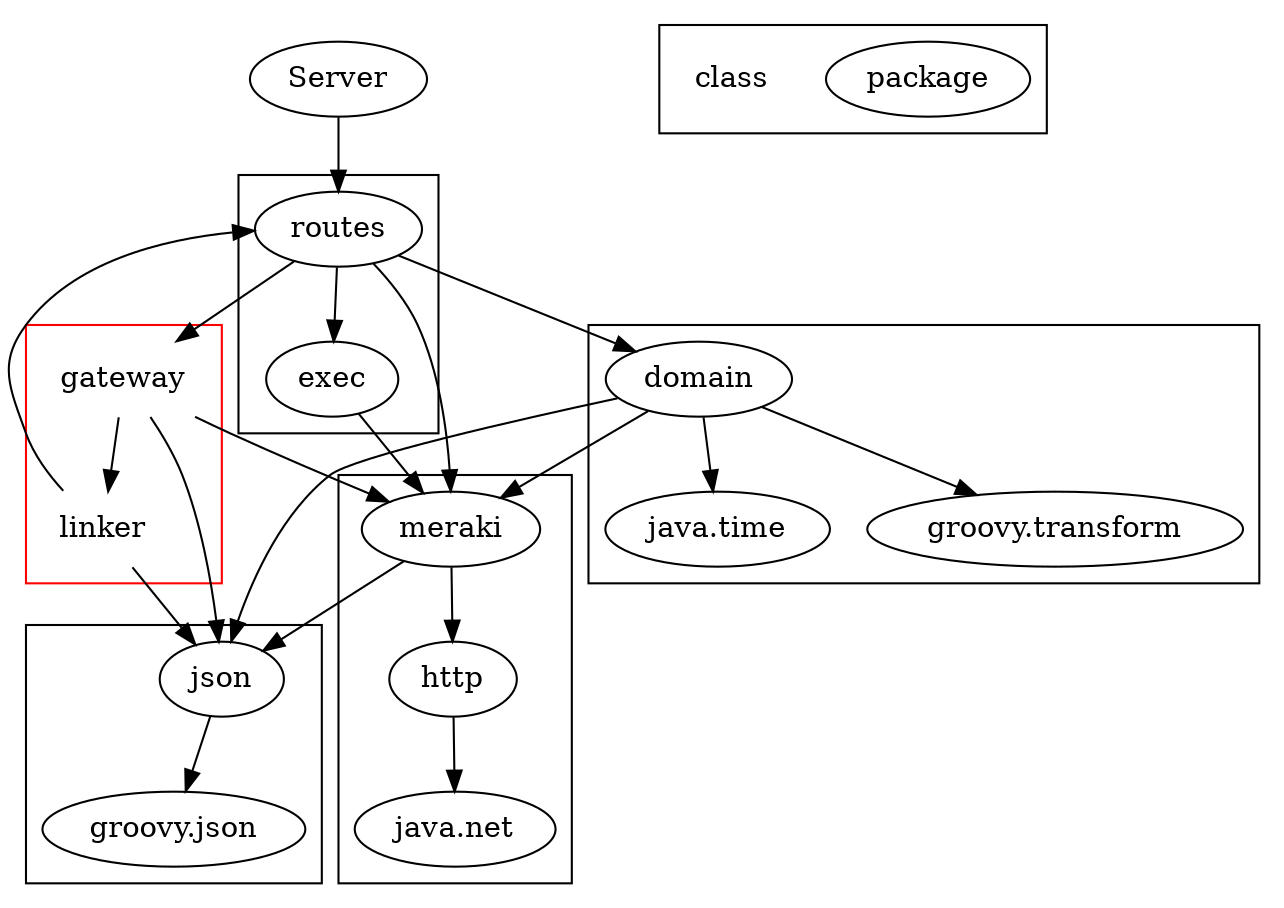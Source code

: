 digraph G {

 Server -> routes

 gateway -> json
 gateway -> meraki

 domain -> json
 domain -> meraki

 routes -> meraki
 routes -> domain

 exec   -> meraki
 linker -> json
 linker -> routes

subgraph cluster_gateway {
 color=red
 gateway [shape=none]
 linker [shape=none]
 gateway -> linker
}

subgraph cluster3 {
 json -> "groovy.json"
}

subgraph cluster1 {
 domain -> {"java.time" , "groovy.transform" }
}

subgraph cluster2 {
 routes -> { gateway, exec }
}

subgraph cluster0 {
 meraki -> { json , http }
 http   -> "java.net"
}

subgraph cluster_key {
  package
  class [shape=none]
}

}
